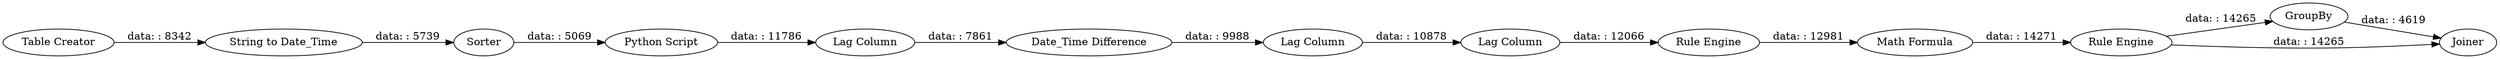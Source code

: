 digraph {
	"-8291540782439173018_10" [label="Math Formula"]
	"-8291540782439173018_1" [label="Table Creator"]
	"-8291540782439173018_4" [label="Lag Column"]
	"-8291540782439173018_12" [label=GroupBy]
	"-8291540782439173018_5" [label="Date_Time Difference"]
	"-8291540782439173018_9" [label="Lag Column"]
	"-8291540782439173018_11" [label="Rule Engine"]
	"-8291540782439173018_6" [label="Lag Column"]
	"-8291540782439173018_7" [label="Rule Engine"]
	"-8291540782439173018_8" [label=Sorter]
	"-8291540782439173018_2" [label="String to Date_Time"]
	"-8291540782439173018_3" [label="Python Script"]
	"-8291540782439173018_13" [label=Joiner]
	"-8291540782439173018_8" -> "-8291540782439173018_3" [label="data: : 5069"]
	"-8291540782439173018_11" -> "-8291540782439173018_12" [label="data: : 14265"]
	"-8291540782439173018_12" -> "-8291540782439173018_13" [label="data: : 4619"]
	"-8291540782439173018_10" -> "-8291540782439173018_11" [label="data: : 14271"]
	"-8291540782439173018_2" -> "-8291540782439173018_8" [label="data: : 5739"]
	"-8291540782439173018_7" -> "-8291540782439173018_10" [label="data: : 12981"]
	"-8291540782439173018_5" -> "-8291540782439173018_6" [label="data: : 9988"]
	"-8291540782439173018_4" -> "-8291540782439173018_5" [label="data: : 7861"]
	"-8291540782439173018_1" -> "-8291540782439173018_2" [label="data: : 8342"]
	"-8291540782439173018_6" -> "-8291540782439173018_9" [label="data: : 10878"]
	"-8291540782439173018_3" -> "-8291540782439173018_4" [label="data: : 11786"]
	"-8291540782439173018_9" -> "-8291540782439173018_7" [label="data: : 12066"]
	"-8291540782439173018_11" -> "-8291540782439173018_13" [label="data: : 14265"]
	rankdir=LR
}
